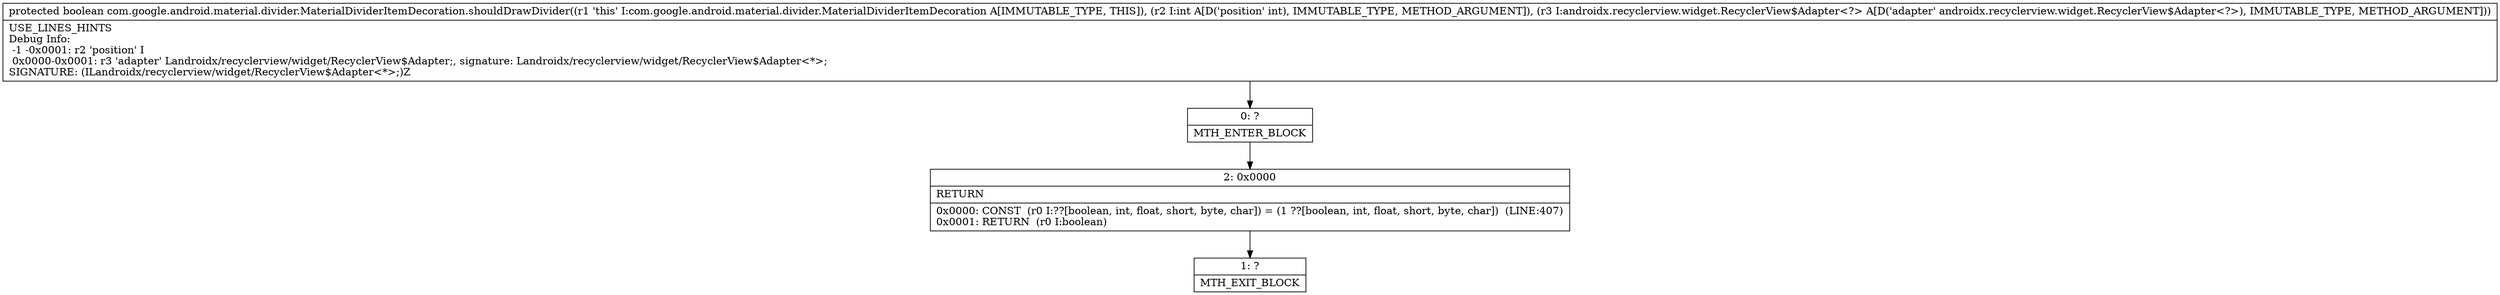 digraph "CFG forcom.google.android.material.divider.MaterialDividerItemDecoration.shouldDrawDivider(ILandroidx\/recyclerview\/widget\/RecyclerView$Adapter;)Z" {
Node_0 [shape=record,label="{0\:\ ?|MTH_ENTER_BLOCK\l}"];
Node_2 [shape=record,label="{2\:\ 0x0000|RETURN\l|0x0000: CONST  (r0 I:??[boolean, int, float, short, byte, char]) = (1 ??[boolean, int, float, short, byte, char])  (LINE:407)\l0x0001: RETURN  (r0 I:boolean) \l}"];
Node_1 [shape=record,label="{1\:\ ?|MTH_EXIT_BLOCK\l}"];
MethodNode[shape=record,label="{protected boolean com.google.android.material.divider.MaterialDividerItemDecoration.shouldDrawDivider((r1 'this' I:com.google.android.material.divider.MaterialDividerItemDecoration A[IMMUTABLE_TYPE, THIS]), (r2 I:int A[D('position' int), IMMUTABLE_TYPE, METHOD_ARGUMENT]), (r3 I:androidx.recyclerview.widget.RecyclerView$Adapter\<?\> A[D('adapter' androidx.recyclerview.widget.RecyclerView$Adapter\<?\>), IMMUTABLE_TYPE, METHOD_ARGUMENT]))  | USE_LINES_HINTS\lDebug Info:\l  \-1 \-0x0001: r2 'position' I\l  0x0000\-0x0001: r3 'adapter' Landroidx\/recyclerview\/widget\/RecyclerView$Adapter;, signature: Landroidx\/recyclerview\/widget\/RecyclerView$Adapter\<*\>;\lSIGNATURE: (ILandroidx\/recyclerview\/widget\/RecyclerView$Adapter\<*\>;)Z\l}"];
MethodNode -> Node_0;Node_0 -> Node_2;
Node_2 -> Node_1;
}

